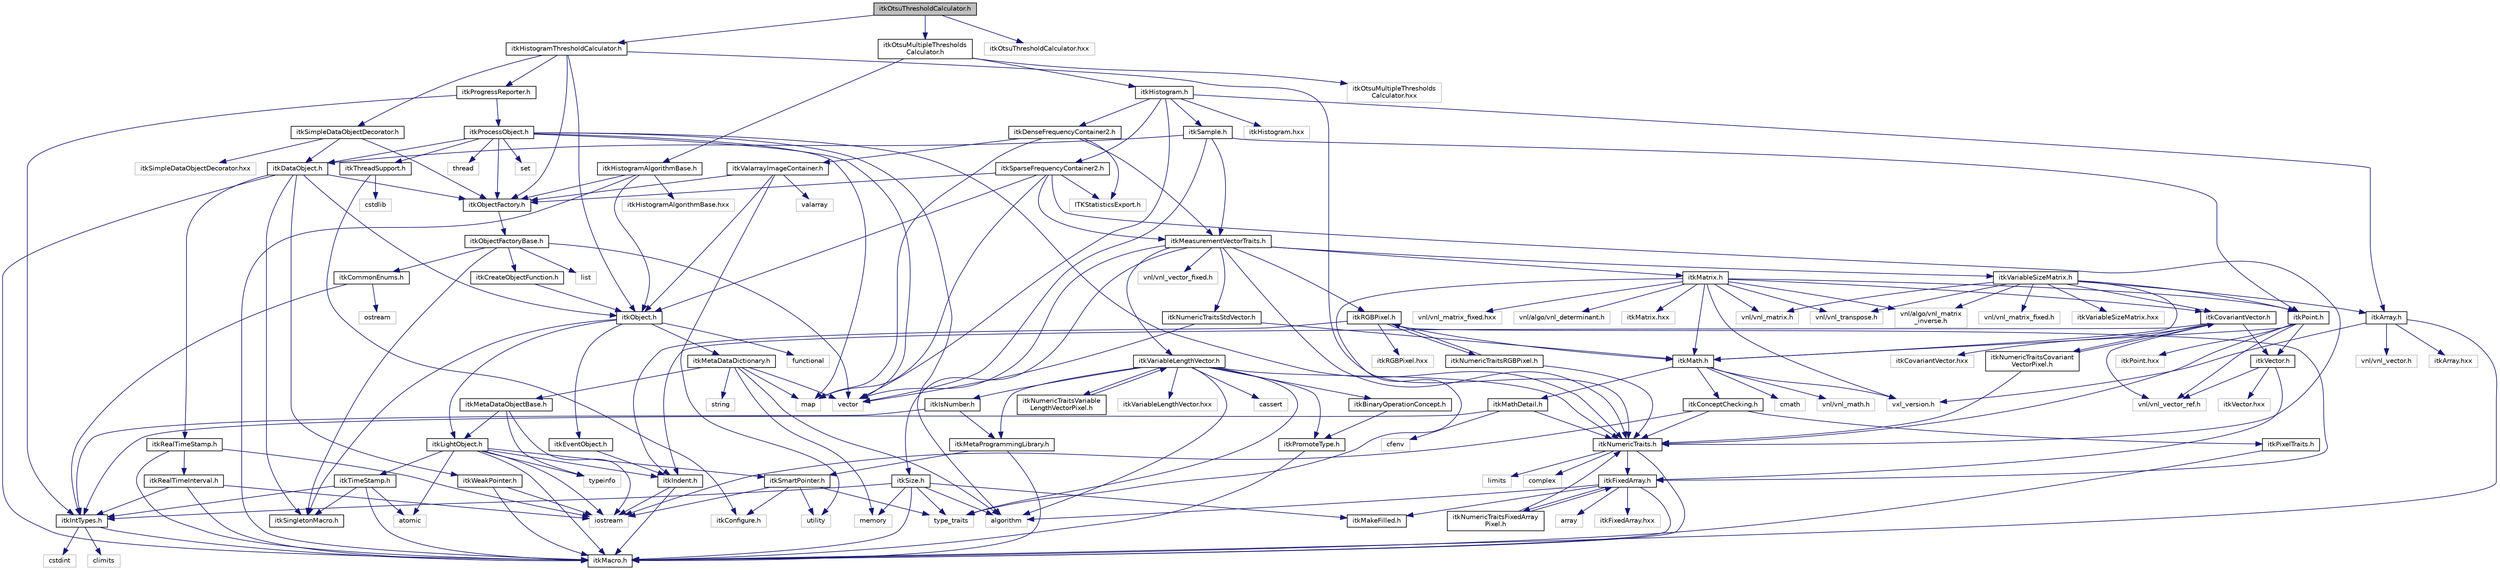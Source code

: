 digraph "itkOtsuThresholdCalculator.h"
{
 // LATEX_PDF_SIZE
  edge [fontname="Helvetica",fontsize="10",labelfontname="Helvetica",labelfontsize="10"];
  node [fontname="Helvetica",fontsize="10",shape=record];
  Node1 [label="itkOtsuThresholdCalculator.h",height=0.2,width=0.4,color="black", fillcolor="grey75", style="filled", fontcolor="black",tooltip=" "];
  Node1 -> Node2 [color="midnightblue",fontsize="10",style="solid",fontname="Helvetica"];
  Node2 [label="itkHistogramThresholdCalculator.h",height=0.2,width=0.4,color="black", fillcolor="white", style="filled",URL="$itkHistogramThresholdCalculator_8h.html",tooltip=" "];
  Node2 -> Node3 [color="midnightblue",fontsize="10",style="solid",fontname="Helvetica"];
  Node3 [label="itkObject.h",height=0.2,width=0.4,color="black", fillcolor="white", style="filled",URL="$itkObject_8h.html",tooltip=" "];
  Node3 -> Node4 [color="midnightblue",fontsize="10",style="solid",fontname="Helvetica"];
  Node4 [label="itkLightObject.h",height=0.2,width=0.4,color="black", fillcolor="white", style="filled",URL="$itkLightObject_8h.html",tooltip=" "];
  Node4 -> Node5 [color="midnightblue",fontsize="10",style="solid",fontname="Helvetica"];
  Node5 [label="itkMacro.h",height=0.2,width=0.4,color="black", fillcolor="white", style="filled",URL="$itkMacro_8h.html",tooltip=" "];
  Node4 -> Node6 [color="midnightblue",fontsize="10",style="solid",fontname="Helvetica"];
  Node6 [label="itkSmartPointer.h",height=0.2,width=0.4,color="black", fillcolor="white", style="filled",URL="$itkSmartPointer_8h.html",tooltip=" "];
  Node6 -> Node7 [color="midnightblue",fontsize="10",style="solid",fontname="Helvetica"];
  Node7 [label="iostream",height=0.2,width=0.4,color="grey75", fillcolor="white", style="filled",tooltip=" "];
  Node6 -> Node8 [color="midnightblue",fontsize="10",style="solid",fontname="Helvetica"];
  Node8 [label="utility",height=0.2,width=0.4,color="grey75", fillcolor="white", style="filled",tooltip=" "];
  Node6 -> Node9 [color="midnightblue",fontsize="10",style="solid",fontname="Helvetica"];
  Node9 [label="type_traits",height=0.2,width=0.4,color="grey75", fillcolor="white", style="filled",tooltip=" "];
  Node6 -> Node10 [color="midnightblue",fontsize="10",style="solid",fontname="Helvetica"];
  Node10 [label="itkConfigure.h",height=0.2,width=0.4,color="grey75", fillcolor="white", style="filled",tooltip=" "];
  Node4 -> Node11 [color="midnightblue",fontsize="10",style="solid",fontname="Helvetica"];
  Node11 [label="itkTimeStamp.h",height=0.2,width=0.4,color="black", fillcolor="white", style="filled",URL="$itkTimeStamp_8h.html",tooltip=" "];
  Node11 -> Node5 [color="midnightblue",fontsize="10",style="solid",fontname="Helvetica"];
  Node11 -> Node12 [color="midnightblue",fontsize="10",style="solid",fontname="Helvetica"];
  Node12 [label="itkIntTypes.h",height=0.2,width=0.4,color="black", fillcolor="white", style="filled",URL="$itkIntTypes_8h.html",tooltip=" "];
  Node12 -> Node5 [color="midnightblue",fontsize="10",style="solid",fontname="Helvetica"];
  Node12 -> Node13 [color="midnightblue",fontsize="10",style="solid",fontname="Helvetica"];
  Node13 [label="cstdint",height=0.2,width=0.4,color="grey75", fillcolor="white", style="filled",tooltip=" "];
  Node12 -> Node14 [color="midnightblue",fontsize="10",style="solid",fontname="Helvetica"];
  Node14 [label="climits",height=0.2,width=0.4,color="grey75", fillcolor="white", style="filled",tooltip=" "];
  Node11 -> Node15 [color="midnightblue",fontsize="10",style="solid",fontname="Helvetica"];
  Node15 [label="atomic",height=0.2,width=0.4,color="grey75", fillcolor="white", style="filled",tooltip=" "];
  Node11 -> Node16 [color="midnightblue",fontsize="10",style="solid",fontname="Helvetica"];
  Node16 [label="itkSingletonMacro.h",height=0.2,width=0.4,color="black", fillcolor="white", style="filled",URL="$itkSingletonMacro_8h.html",tooltip=" "];
  Node4 -> Node17 [color="midnightblue",fontsize="10",style="solid",fontname="Helvetica"];
  Node17 [label="itkIndent.h",height=0.2,width=0.4,color="black", fillcolor="white", style="filled",URL="$itkIndent_8h.html",tooltip=" "];
  Node17 -> Node5 [color="midnightblue",fontsize="10",style="solid",fontname="Helvetica"];
  Node17 -> Node7 [color="midnightblue",fontsize="10",style="solid",fontname="Helvetica"];
  Node4 -> Node15 [color="midnightblue",fontsize="10",style="solid",fontname="Helvetica"];
  Node4 -> Node7 [color="midnightblue",fontsize="10",style="solid",fontname="Helvetica"];
  Node4 -> Node18 [color="midnightblue",fontsize="10",style="solid",fontname="Helvetica"];
  Node18 [label="typeinfo",height=0.2,width=0.4,color="grey75", fillcolor="white", style="filled",tooltip=" "];
  Node3 -> Node19 [color="midnightblue",fontsize="10",style="solid",fontname="Helvetica"];
  Node19 [label="itkEventObject.h",height=0.2,width=0.4,color="black", fillcolor="white", style="filled",URL="$itkEventObject_8h.html",tooltip=" "];
  Node19 -> Node17 [color="midnightblue",fontsize="10",style="solid",fontname="Helvetica"];
  Node3 -> Node20 [color="midnightblue",fontsize="10",style="solid",fontname="Helvetica"];
  Node20 [label="itkMetaDataDictionary.h",height=0.2,width=0.4,color="black", fillcolor="white", style="filled",URL="$itkMetaDataDictionary_8h.html",tooltip=" "];
  Node20 -> Node21 [color="midnightblue",fontsize="10",style="solid",fontname="Helvetica"];
  Node21 [label="itkMetaDataObjectBase.h",height=0.2,width=0.4,color="black", fillcolor="white", style="filled",URL="$itkMetaDataObjectBase_8h.html",tooltip=" "];
  Node21 -> Node4 [color="midnightblue",fontsize="10",style="solid",fontname="Helvetica"];
  Node21 -> Node18 [color="midnightblue",fontsize="10",style="solid",fontname="Helvetica"];
  Node21 -> Node7 [color="midnightblue",fontsize="10",style="solid",fontname="Helvetica"];
  Node20 -> Node22 [color="midnightblue",fontsize="10",style="solid",fontname="Helvetica"];
  Node22 [label="algorithm",height=0.2,width=0.4,color="grey75", fillcolor="white", style="filled",tooltip=" "];
  Node20 -> Node23 [color="midnightblue",fontsize="10",style="solid",fontname="Helvetica"];
  Node23 [label="vector",height=0.2,width=0.4,color="grey75", fillcolor="white", style="filled",tooltip=" "];
  Node20 -> Node24 [color="midnightblue",fontsize="10",style="solid",fontname="Helvetica"];
  Node24 [label="map",height=0.2,width=0.4,color="grey75", fillcolor="white", style="filled",tooltip=" "];
  Node20 -> Node25 [color="midnightblue",fontsize="10",style="solid",fontname="Helvetica"];
  Node25 [label="string",height=0.2,width=0.4,color="grey75", fillcolor="white", style="filled",tooltip=" "];
  Node20 -> Node26 [color="midnightblue",fontsize="10",style="solid",fontname="Helvetica"];
  Node26 [label="memory",height=0.2,width=0.4,color="grey75", fillcolor="white", style="filled",tooltip=" "];
  Node3 -> Node16 [color="midnightblue",fontsize="10",style="solid",fontname="Helvetica"];
  Node3 -> Node27 [color="midnightblue",fontsize="10",style="solid",fontname="Helvetica"];
  Node27 [label="functional",height=0.2,width=0.4,color="grey75", fillcolor="white", style="filled",tooltip=" "];
  Node2 -> Node28 [color="midnightblue",fontsize="10",style="solid",fontname="Helvetica"];
  Node28 [label="itkObjectFactory.h",height=0.2,width=0.4,color="black", fillcolor="white", style="filled",URL="$itkObjectFactory_8h.html",tooltip=" "];
  Node28 -> Node29 [color="midnightblue",fontsize="10",style="solid",fontname="Helvetica"];
  Node29 [label="itkObjectFactoryBase.h",height=0.2,width=0.4,color="black", fillcolor="white", style="filled",URL="$itkObjectFactoryBase_8h.html",tooltip=" "];
  Node29 -> Node30 [color="midnightblue",fontsize="10",style="solid",fontname="Helvetica"];
  Node30 [label="itkCreateObjectFunction.h",height=0.2,width=0.4,color="black", fillcolor="white", style="filled",URL="$itkCreateObjectFunction_8h.html",tooltip=" "];
  Node30 -> Node3 [color="midnightblue",fontsize="10",style="solid",fontname="Helvetica"];
  Node29 -> Node16 [color="midnightblue",fontsize="10",style="solid",fontname="Helvetica"];
  Node29 -> Node31 [color="midnightblue",fontsize="10",style="solid",fontname="Helvetica"];
  Node31 [label="itkCommonEnums.h",height=0.2,width=0.4,color="black", fillcolor="white", style="filled",URL="$itkCommonEnums_8h.html",tooltip=" "];
  Node31 -> Node12 [color="midnightblue",fontsize="10",style="solid",fontname="Helvetica"];
  Node31 -> Node32 [color="midnightblue",fontsize="10",style="solid",fontname="Helvetica"];
  Node32 [label="ostream",height=0.2,width=0.4,color="grey75", fillcolor="white", style="filled",tooltip=" "];
  Node29 -> Node33 [color="midnightblue",fontsize="10",style="solid",fontname="Helvetica"];
  Node33 [label="list",height=0.2,width=0.4,color="grey75", fillcolor="white", style="filled",tooltip=" "];
  Node29 -> Node23 [color="midnightblue",fontsize="10",style="solid",fontname="Helvetica"];
  Node2 -> Node34 [color="midnightblue",fontsize="10",style="solid",fontname="Helvetica"];
  Node34 [label="itkNumericTraits.h",height=0.2,width=0.4,color="black", fillcolor="white", style="filled",URL="$itkNumericTraits_8h.html",tooltip=" "];
  Node34 -> Node5 [color="midnightblue",fontsize="10",style="solid",fontname="Helvetica"];
  Node34 -> Node35 [color="midnightblue",fontsize="10",style="solid",fontname="Helvetica"];
  Node35 [label="limits",height=0.2,width=0.4,color="grey75", fillcolor="white", style="filled",tooltip=" "];
  Node34 -> Node36 [color="midnightblue",fontsize="10",style="solid",fontname="Helvetica"];
  Node36 [label="complex",height=0.2,width=0.4,color="grey75", fillcolor="white", style="filled",tooltip=" "];
  Node34 -> Node37 [color="midnightblue",fontsize="10",style="solid",fontname="Helvetica"];
  Node37 [label="itkFixedArray.h",height=0.2,width=0.4,color="black", fillcolor="white", style="filled",URL="$itkFixedArray_8h.html",tooltip=" "];
  Node37 -> Node5 [color="midnightblue",fontsize="10",style="solid",fontname="Helvetica"];
  Node37 -> Node38 [color="midnightblue",fontsize="10",style="solid",fontname="Helvetica"];
  Node38 [label="itkMakeFilled.h",height=0.2,width=0.4,color="black", fillcolor="white", style="filled",URL="$itkMakeFilled_8h.html",tooltip=" "];
  Node37 -> Node22 [color="midnightblue",fontsize="10",style="solid",fontname="Helvetica"];
  Node37 -> Node39 [color="midnightblue",fontsize="10",style="solid",fontname="Helvetica"];
  Node39 [label="array",height=0.2,width=0.4,color="grey75", fillcolor="white", style="filled",tooltip=" "];
  Node37 -> Node40 [color="midnightblue",fontsize="10",style="solid",fontname="Helvetica"];
  Node40 [label="itkFixedArray.hxx",height=0.2,width=0.4,color="grey75", fillcolor="white", style="filled",tooltip=" "];
  Node37 -> Node41 [color="midnightblue",fontsize="10",style="solid",fontname="Helvetica"];
  Node41 [label="itkNumericTraitsFixedArray\lPixel.h",height=0.2,width=0.4,color="black", fillcolor="white", style="filled",URL="$itkNumericTraitsFixedArrayPixel_8h.html",tooltip=" "];
  Node41 -> Node34 [color="midnightblue",fontsize="10",style="solid",fontname="Helvetica"];
  Node41 -> Node37 [color="midnightblue",fontsize="10",style="solid",fontname="Helvetica"];
  Node2 -> Node42 [color="midnightblue",fontsize="10",style="solid",fontname="Helvetica"];
  Node42 [label="itkSimpleDataObjectDecorator.h",height=0.2,width=0.4,color="black", fillcolor="white", style="filled",URL="$itkSimpleDataObjectDecorator_8h.html",tooltip=" "];
  Node42 -> Node43 [color="midnightblue",fontsize="10",style="solid",fontname="Helvetica"];
  Node43 [label="itkDataObject.h",height=0.2,width=0.4,color="black", fillcolor="white", style="filled",URL="$itkDataObject_8h.html",tooltip=" "];
  Node43 -> Node3 [color="midnightblue",fontsize="10",style="solid",fontname="Helvetica"];
  Node43 -> Node5 [color="midnightblue",fontsize="10",style="solid",fontname="Helvetica"];
  Node43 -> Node16 [color="midnightblue",fontsize="10",style="solid",fontname="Helvetica"];
  Node43 -> Node44 [color="midnightblue",fontsize="10",style="solid",fontname="Helvetica"];
  Node44 [label="itkWeakPointer.h",height=0.2,width=0.4,color="black", fillcolor="white", style="filled",URL="$itkWeakPointer_8h.html",tooltip=" "];
  Node44 -> Node5 [color="midnightblue",fontsize="10",style="solid",fontname="Helvetica"];
  Node44 -> Node7 [color="midnightblue",fontsize="10",style="solid",fontname="Helvetica"];
  Node43 -> Node45 [color="midnightblue",fontsize="10",style="solid",fontname="Helvetica"];
  Node45 [label="itkRealTimeStamp.h",height=0.2,width=0.4,color="black", fillcolor="white", style="filled",URL="$itkRealTimeStamp_8h.html",tooltip=" "];
  Node45 -> Node46 [color="midnightblue",fontsize="10",style="solid",fontname="Helvetica"];
  Node46 [label="itkRealTimeInterval.h",height=0.2,width=0.4,color="black", fillcolor="white", style="filled",URL="$itkRealTimeInterval_8h.html",tooltip=" "];
  Node46 -> Node12 [color="midnightblue",fontsize="10",style="solid",fontname="Helvetica"];
  Node46 -> Node5 [color="midnightblue",fontsize="10",style="solid",fontname="Helvetica"];
  Node46 -> Node7 [color="midnightblue",fontsize="10",style="solid",fontname="Helvetica"];
  Node45 -> Node5 [color="midnightblue",fontsize="10",style="solid",fontname="Helvetica"];
  Node45 -> Node7 [color="midnightblue",fontsize="10",style="solid",fontname="Helvetica"];
  Node43 -> Node28 [color="midnightblue",fontsize="10",style="solid",fontname="Helvetica"];
  Node42 -> Node28 [color="midnightblue",fontsize="10",style="solid",fontname="Helvetica"];
  Node42 -> Node47 [color="midnightblue",fontsize="10",style="solid",fontname="Helvetica"];
  Node47 [label="itkSimpleDataObjectDecorator.hxx",height=0.2,width=0.4,color="grey75", fillcolor="white", style="filled",tooltip=" "];
  Node2 -> Node48 [color="midnightblue",fontsize="10",style="solid",fontname="Helvetica"];
  Node48 [label="itkProgressReporter.h",height=0.2,width=0.4,color="black", fillcolor="white", style="filled",URL="$itkProgressReporter_8h.html",tooltip=" "];
  Node48 -> Node12 [color="midnightblue",fontsize="10",style="solid",fontname="Helvetica"];
  Node48 -> Node49 [color="midnightblue",fontsize="10",style="solid",fontname="Helvetica"];
  Node49 [label="itkProcessObject.h",height=0.2,width=0.4,color="black", fillcolor="white", style="filled",URL="$itkProcessObject_8h.html",tooltip=" "];
  Node49 -> Node43 [color="midnightblue",fontsize="10",style="solid",fontname="Helvetica"];
  Node49 -> Node28 [color="midnightblue",fontsize="10",style="solid",fontname="Helvetica"];
  Node49 -> Node34 [color="midnightblue",fontsize="10",style="solid",fontname="Helvetica"];
  Node49 -> Node50 [color="midnightblue",fontsize="10",style="solid",fontname="Helvetica"];
  Node50 [label="itkThreadSupport.h",height=0.2,width=0.4,color="black", fillcolor="white", style="filled",URL="$itkThreadSupport_8h.html",tooltip=" "];
  Node50 -> Node51 [color="midnightblue",fontsize="10",style="solid",fontname="Helvetica"];
  Node51 [label="cstdlib",height=0.2,width=0.4,color="grey75", fillcolor="white", style="filled",tooltip=" "];
  Node50 -> Node10 [color="midnightblue",fontsize="10",style="solid",fontname="Helvetica"];
  Node49 -> Node23 [color="midnightblue",fontsize="10",style="solid",fontname="Helvetica"];
  Node49 -> Node24 [color="midnightblue",fontsize="10",style="solid",fontname="Helvetica"];
  Node49 -> Node52 [color="midnightblue",fontsize="10",style="solid",fontname="Helvetica"];
  Node52 [label="set",height=0.2,width=0.4,color="grey75", fillcolor="white", style="filled",tooltip=" "];
  Node49 -> Node22 [color="midnightblue",fontsize="10",style="solid",fontname="Helvetica"];
  Node49 -> Node53 [color="midnightblue",fontsize="10",style="solid",fontname="Helvetica"];
  Node53 [label="thread",height=0.2,width=0.4,color="grey75", fillcolor="white", style="filled",tooltip=" "];
  Node1 -> Node54 [color="midnightblue",fontsize="10",style="solid",fontname="Helvetica"];
  Node54 [label="itkOtsuMultipleThresholds\lCalculator.h",height=0.2,width=0.4,color="black", fillcolor="white", style="filled",URL="$itkOtsuMultipleThresholdsCalculator_8h.html",tooltip=" "];
  Node54 -> Node55 [color="midnightblue",fontsize="10",style="solid",fontname="Helvetica"];
  Node55 [label="itkHistogramAlgorithmBase.h",height=0.2,width=0.4,color="black", fillcolor="white", style="filled",URL="$itkHistogramAlgorithmBase_8h.html",tooltip=" "];
  Node55 -> Node5 [color="midnightblue",fontsize="10",style="solid",fontname="Helvetica"];
  Node55 -> Node28 [color="midnightblue",fontsize="10",style="solid",fontname="Helvetica"];
  Node55 -> Node3 [color="midnightblue",fontsize="10",style="solid",fontname="Helvetica"];
  Node55 -> Node56 [color="midnightblue",fontsize="10",style="solid",fontname="Helvetica"];
  Node56 [label="itkHistogramAlgorithmBase.hxx",height=0.2,width=0.4,color="grey75", fillcolor="white", style="filled",tooltip=" "];
  Node54 -> Node57 [color="midnightblue",fontsize="10",style="solid",fontname="Helvetica"];
  Node57 [label="itkHistogram.h",height=0.2,width=0.4,color="black", fillcolor="white", style="filled",URL="$itkHistogram_8h.html",tooltip=" "];
  Node57 -> Node23 [color="midnightblue",fontsize="10",style="solid",fontname="Helvetica"];
  Node57 -> Node58 [color="midnightblue",fontsize="10",style="solid",fontname="Helvetica"];
  Node58 [label="itkArray.h",height=0.2,width=0.4,color="black", fillcolor="white", style="filled",URL="$itkArray_8h.html",tooltip=" "];
  Node58 -> Node5 [color="midnightblue",fontsize="10",style="solid",fontname="Helvetica"];
  Node58 -> Node59 [color="midnightblue",fontsize="10",style="solid",fontname="Helvetica"];
  Node59 [label="vxl_version.h",height=0.2,width=0.4,color="grey75", fillcolor="white", style="filled",tooltip=" "];
  Node58 -> Node60 [color="midnightblue",fontsize="10",style="solid",fontname="Helvetica"];
  Node60 [label="vnl/vnl_vector.h",height=0.2,width=0.4,color="grey75", fillcolor="white", style="filled",tooltip=" "];
  Node58 -> Node61 [color="midnightblue",fontsize="10",style="solid",fontname="Helvetica"];
  Node61 [label="itkArray.hxx",height=0.2,width=0.4,color="grey75", fillcolor="white", style="filled",tooltip=" "];
  Node57 -> Node62 [color="midnightblue",fontsize="10",style="solid",fontname="Helvetica"];
  Node62 [label="itkSample.h",height=0.2,width=0.4,color="black", fillcolor="white", style="filled",URL="$itkSample_8h.html",tooltip=" "];
  Node62 -> Node63 [color="midnightblue",fontsize="10",style="solid",fontname="Helvetica"];
  Node63 [label="itkPoint.h",height=0.2,width=0.4,color="black", fillcolor="white", style="filled",URL="$itkPoint_8h.html",tooltip=" "];
  Node63 -> Node34 [color="midnightblue",fontsize="10",style="solid",fontname="Helvetica"];
  Node63 -> Node64 [color="midnightblue",fontsize="10",style="solid",fontname="Helvetica"];
  Node64 [label="itkVector.h",height=0.2,width=0.4,color="black", fillcolor="white", style="filled",URL="$itkVector_8h.html",tooltip=" "];
  Node64 -> Node37 [color="midnightblue",fontsize="10",style="solid",fontname="Helvetica"];
  Node64 -> Node65 [color="midnightblue",fontsize="10",style="solid",fontname="Helvetica"];
  Node65 [label="vnl/vnl_vector_ref.h",height=0.2,width=0.4,color="grey75", fillcolor="white", style="filled",tooltip=" "];
  Node64 -> Node66 [color="midnightblue",fontsize="10",style="solid",fontname="Helvetica"];
  Node66 [label="itkVector.hxx",height=0.2,width=0.4,color="grey75", fillcolor="white", style="filled",tooltip=" "];
  Node63 -> Node65 [color="midnightblue",fontsize="10",style="solid",fontname="Helvetica"];
  Node63 -> Node67 [color="midnightblue",fontsize="10",style="solid",fontname="Helvetica"];
  Node67 [label="itkMath.h",height=0.2,width=0.4,color="black", fillcolor="white", style="filled",URL="$itkMath_8h.html",tooltip=" "];
  Node67 -> Node68 [color="midnightblue",fontsize="10",style="solid",fontname="Helvetica"];
  Node68 [label="cmath",height=0.2,width=0.4,color="grey75", fillcolor="white", style="filled",tooltip=" "];
  Node67 -> Node69 [color="midnightblue",fontsize="10",style="solid",fontname="Helvetica"];
  Node69 [label="itkMathDetail.h",height=0.2,width=0.4,color="black", fillcolor="white", style="filled",URL="$itkMathDetail_8h.html",tooltip=" "];
  Node69 -> Node12 [color="midnightblue",fontsize="10",style="solid",fontname="Helvetica"];
  Node69 -> Node34 [color="midnightblue",fontsize="10",style="solid",fontname="Helvetica"];
  Node69 -> Node70 [color="midnightblue",fontsize="10",style="solid",fontname="Helvetica"];
  Node70 [label="cfenv",height=0.2,width=0.4,color="grey75", fillcolor="white", style="filled",tooltip=" "];
  Node67 -> Node71 [color="midnightblue",fontsize="10",style="solid",fontname="Helvetica"];
  Node71 [label="itkConceptChecking.h",height=0.2,width=0.4,color="black", fillcolor="white", style="filled",URL="$itkConceptChecking_8h.html",tooltip=" "];
  Node71 -> Node72 [color="midnightblue",fontsize="10",style="solid",fontname="Helvetica"];
  Node72 [label="itkPixelTraits.h",height=0.2,width=0.4,color="black", fillcolor="white", style="filled",URL="$itkPixelTraits_8h.html",tooltip=" "];
  Node72 -> Node5 [color="midnightblue",fontsize="10",style="solid",fontname="Helvetica"];
  Node71 -> Node34 [color="midnightblue",fontsize="10",style="solid",fontname="Helvetica"];
  Node71 -> Node7 [color="midnightblue",fontsize="10",style="solid",fontname="Helvetica"];
  Node67 -> Node73 [color="midnightblue",fontsize="10",style="solid",fontname="Helvetica"];
  Node73 [label="vnl/vnl_math.h",height=0.2,width=0.4,color="grey75", fillcolor="white", style="filled",tooltip=" "];
  Node67 -> Node59 [color="midnightblue",fontsize="10",style="solid",fontname="Helvetica"];
  Node63 -> Node74 [color="midnightblue",fontsize="10",style="solid",fontname="Helvetica"];
  Node74 [label="itkPoint.hxx",height=0.2,width=0.4,color="grey75", fillcolor="white", style="filled",tooltip=" "];
  Node62 -> Node43 [color="midnightblue",fontsize="10",style="solid",fontname="Helvetica"];
  Node62 -> Node75 [color="midnightblue",fontsize="10",style="solid",fontname="Helvetica"];
  Node75 [label="itkMeasurementVectorTraits.h",height=0.2,width=0.4,color="black", fillcolor="white", style="filled",URL="$itkMeasurementVectorTraits_8h.html",tooltip=" "];
  Node75 -> Node76 [color="midnightblue",fontsize="10",style="solid",fontname="Helvetica"];
  Node76 [label="itkVariableLengthVector.h",height=0.2,width=0.4,color="black", fillcolor="white", style="filled",URL="$itkVariableLengthVector_8h.html",tooltip=" "];
  Node76 -> Node77 [color="midnightblue",fontsize="10",style="solid",fontname="Helvetica"];
  Node77 [label="cassert",height=0.2,width=0.4,color="grey75", fillcolor="white", style="filled",tooltip=" "];
  Node76 -> Node22 [color="midnightblue",fontsize="10",style="solid",fontname="Helvetica"];
  Node76 -> Node9 [color="midnightblue",fontsize="10",style="solid",fontname="Helvetica"];
  Node76 -> Node34 [color="midnightblue",fontsize="10",style="solid",fontname="Helvetica"];
  Node76 -> Node78 [color="midnightblue",fontsize="10",style="solid",fontname="Helvetica"];
  Node78 [label="itkMetaProgrammingLibrary.h",height=0.2,width=0.4,color="black", fillcolor="white", style="filled",URL="$itkMetaProgrammingLibrary_8h.html",tooltip=" "];
  Node78 -> Node5 [color="midnightblue",fontsize="10",style="solid",fontname="Helvetica"];
  Node78 -> Node6 [color="midnightblue",fontsize="10",style="solid",fontname="Helvetica"];
  Node76 -> Node79 [color="midnightblue",fontsize="10",style="solid",fontname="Helvetica"];
  Node79 [label="itkIsNumber.h",height=0.2,width=0.4,color="black", fillcolor="white", style="filled",URL="$itkIsNumber_8h.html",tooltip=" "];
  Node79 -> Node78 [color="midnightblue",fontsize="10",style="solid",fontname="Helvetica"];
  Node79 -> Node12 [color="midnightblue",fontsize="10",style="solid",fontname="Helvetica"];
  Node76 -> Node80 [color="midnightblue",fontsize="10",style="solid",fontname="Helvetica"];
  Node80 [label="itkPromoteType.h",height=0.2,width=0.4,color="black", fillcolor="white", style="filled",URL="$itkPromoteType_8h.html",tooltip=" "];
  Node80 -> Node5 [color="midnightblue",fontsize="10",style="solid",fontname="Helvetica"];
  Node76 -> Node81 [color="midnightblue",fontsize="10",style="solid",fontname="Helvetica"];
  Node81 [label="itkBinaryOperationConcept.h",height=0.2,width=0.4,color="black", fillcolor="white", style="filled",URL="$itkBinaryOperationConcept_8h.html",tooltip=" "];
  Node81 -> Node80 [color="midnightblue",fontsize="10",style="solid",fontname="Helvetica"];
  Node76 -> Node82 [color="midnightblue",fontsize="10",style="solid",fontname="Helvetica"];
  Node82 [label="itkNumericTraitsVariable\lLengthVectorPixel.h",height=0.2,width=0.4,color="black", fillcolor="white", style="filled",URL="$itkNumericTraitsVariableLengthVectorPixel_8h.html",tooltip=" "];
  Node82 -> Node76 [color="midnightblue",fontsize="10",style="solid",fontname="Helvetica"];
  Node76 -> Node83 [color="midnightblue",fontsize="10",style="solid",fontname="Helvetica"];
  Node83 [label="itkVariableLengthVector.hxx",height=0.2,width=0.4,color="grey75", fillcolor="white", style="filled",tooltip=" "];
  Node75 -> Node84 [color="midnightblue",fontsize="10",style="solid",fontname="Helvetica"];
  Node84 [label="vnl/vnl_vector_fixed.h",height=0.2,width=0.4,color="grey75", fillcolor="white", style="filled",tooltip=" "];
  Node75 -> Node85 [color="midnightblue",fontsize="10",style="solid",fontname="Helvetica"];
  Node85 [label="itkRGBPixel.h",height=0.2,width=0.4,color="black", fillcolor="white", style="filled",URL="$itkRGBPixel_8h.html",tooltip=" "];
  Node85 -> Node17 [color="midnightblue",fontsize="10",style="solid",fontname="Helvetica"];
  Node85 -> Node37 [color="midnightblue",fontsize="10",style="solid",fontname="Helvetica"];
  Node85 -> Node67 [color="midnightblue",fontsize="10",style="solid",fontname="Helvetica"];
  Node85 -> Node86 [color="midnightblue",fontsize="10",style="solid",fontname="Helvetica"];
  Node86 [label="itkNumericTraitsRGBPixel.h",height=0.2,width=0.4,color="black", fillcolor="white", style="filled",URL="$itkNumericTraitsRGBPixel_8h.html",tooltip=" "];
  Node86 -> Node34 [color="midnightblue",fontsize="10",style="solid",fontname="Helvetica"];
  Node86 -> Node85 [color="midnightblue",fontsize="10",style="solid",fontname="Helvetica"];
  Node85 -> Node87 [color="midnightblue",fontsize="10",style="solid",fontname="Helvetica"];
  Node87 [label="itkRGBPixel.hxx",height=0.2,width=0.4,color="grey75", fillcolor="white", style="filled",tooltip=" "];
  Node75 -> Node88 [color="midnightblue",fontsize="10",style="solid",fontname="Helvetica"];
  Node88 [label="itkMatrix.h",height=0.2,width=0.4,color="black", fillcolor="white", style="filled",URL="$itkMatrix_8h.html",tooltip=" "];
  Node88 -> Node63 [color="midnightblue",fontsize="10",style="solid",fontname="Helvetica"];
  Node88 -> Node89 [color="midnightblue",fontsize="10",style="solid",fontname="Helvetica"];
  Node89 [label="itkCovariantVector.h",height=0.2,width=0.4,color="black", fillcolor="white", style="filled",URL="$itkCovariantVector_8h.html",tooltip=" "];
  Node89 -> Node17 [color="midnightblue",fontsize="10",style="solid",fontname="Helvetica"];
  Node89 -> Node64 [color="midnightblue",fontsize="10",style="solid",fontname="Helvetica"];
  Node89 -> Node65 [color="midnightblue",fontsize="10",style="solid",fontname="Helvetica"];
  Node89 -> Node90 [color="midnightblue",fontsize="10",style="solid",fontname="Helvetica"];
  Node90 [label="itkNumericTraitsCovariant\lVectorPixel.h",height=0.2,width=0.4,color="black", fillcolor="white", style="filled",URL="$itkNumericTraitsCovariantVectorPixel_8h.html",tooltip=" "];
  Node90 -> Node34 [color="midnightblue",fontsize="10",style="solid",fontname="Helvetica"];
  Node90 -> Node89 [color="midnightblue",fontsize="10",style="solid",fontname="Helvetica"];
  Node89 -> Node91 [color="midnightblue",fontsize="10",style="solid",fontname="Helvetica"];
  Node91 [label="itkCovariantVector.hxx",height=0.2,width=0.4,color="grey75", fillcolor="white", style="filled",tooltip=" "];
  Node88 -> Node59 [color="midnightblue",fontsize="10",style="solid",fontname="Helvetica"];
  Node88 -> Node92 [color="midnightblue",fontsize="10",style="solid",fontname="Helvetica"];
  Node92 [label="vnl/vnl_matrix_fixed.hxx",height=0.2,width=0.4,color="grey75", fillcolor="white", style="filled",tooltip=" "];
  Node88 -> Node93 [color="midnightblue",fontsize="10",style="solid",fontname="Helvetica"];
  Node93 [label="vnl/vnl_transpose.h",height=0.2,width=0.4,color="grey75", fillcolor="white", style="filled",tooltip=" "];
  Node88 -> Node94 [color="midnightblue",fontsize="10",style="solid",fontname="Helvetica"];
  Node94 [label="vnl/algo/vnl_matrix\l_inverse.h",height=0.2,width=0.4,color="grey75", fillcolor="white", style="filled",tooltip=" "];
  Node88 -> Node95 [color="midnightblue",fontsize="10",style="solid",fontname="Helvetica"];
  Node95 [label="vnl/vnl_matrix.h",height=0.2,width=0.4,color="grey75", fillcolor="white", style="filled",tooltip=" "];
  Node88 -> Node96 [color="midnightblue",fontsize="10",style="solid",fontname="Helvetica"];
  Node96 [label="vnl/algo/vnl_determinant.h",height=0.2,width=0.4,color="grey75", fillcolor="white", style="filled",tooltip=" "];
  Node88 -> Node67 [color="midnightblue",fontsize="10",style="solid",fontname="Helvetica"];
  Node88 -> Node9 [color="midnightblue",fontsize="10",style="solid",fontname="Helvetica"];
  Node88 -> Node97 [color="midnightblue",fontsize="10",style="solid",fontname="Helvetica"];
  Node97 [label="itkMatrix.hxx",height=0.2,width=0.4,color="grey75", fillcolor="white", style="filled",tooltip=" "];
  Node75 -> Node98 [color="midnightblue",fontsize="10",style="solid",fontname="Helvetica"];
  Node98 [label="itkVariableSizeMatrix.h",height=0.2,width=0.4,color="black", fillcolor="white", style="filled",URL="$itkVariableSizeMatrix_8h.html",tooltip=" "];
  Node98 -> Node63 [color="midnightblue",fontsize="10",style="solid",fontname="Helvetica"];
  Node98 -> Node89 [color="midnightblue",fontsize="10",style="solid",fontname="Helvetica"];
  Node98 -> Node99 [color="midnightblue",fontsize="10",style="solid",fontname="Helvetica"];
  Node99 [label="vnl/vnl_matrix_fixed.h",height=0.2,width=0.4,color="grey75", fillcolor="white", style="filled",tooltip=" "];
  Node98 -> Node94 [color="midnightblue",fontsize="10",style="solid",fontname="Helvetica"];
  Node98 -> Node93 [color="midnightblue",fontsize="10",style="solid",fontname="Helvetica"];
  Node98 -> Node95 [color="midnightblue",fontsize="10",style="solid",fontname="Helvetica"];
  Node98 -> Node58 [color="midnightblue",fontsize="10",style="solid",fontname="Helvetica"];
  Node98 -> Node67 [color="midnightblue",fontsize="10",style="solid",fontname="Helvetica"];
  Node98 -> Node100 [color="midnightblue",fontsize="10",style="solid",fontname="Helvetica"];
  Node100 [label="itkVariableSizeMatrix.hxx",height=0.2,width=0.4,color="grey75", fillcolor="white", style="filled",tooltip=" "];
  Node75 -> Node34 [color="midnightblue",fontsize="10",style="solid",fontname="Helvetica"];
  Node75 -> Node101 [color="midnightblue",fontsize="10",style="solid",fontname="Helvetica"];
  Node101 [label="itkNumericTraitsStdVector.h",height=0.2,width=0.4,color="black", fillcolor="white", style="filled",URL="$itkNumericTraitsStdVector_8h.html",tooltip=" "];
  Node101 -> Node67 [color="midnightblue",fontsize="10",style="solid",fontname="Helvetica"];
  Node101 -> Node23 [color="midnightblue",fontsize="10",style="solid",fontname="Helvetica"];
  Node75 -> Node102 [color="midnightblue",fontsize="10",style="solid",fontname="Helvetica"];
  Node102 [label="itkSize.h",height=0.2,width=0.4,color="black", fillcolor="white", style="filled",URL="$itkSize_8h.html",tooltip=" "];
  Node102 -> Node12 [color="midnightblue",fontsize="10",style="solid",fontname="Helvetica"];
  Node102 -> Node5 [color="midnightblue",fontsize="10",style="solid",fontname="Helvetica"];
  Node102 -> Node38 [color="midnightblue",fontsize="10",style="solid",fontname="Helvetica"];
  Node102 -> Node22 [color="midnightblue",fontsize="10",style="solid",fontname="Helvetica"];
  Node102 -> Node9 [color="midnightblue",fontsize="10",style="solid",fontname="Helvetica"];
  Node102 -> Node26 [color="midnightblue",fontsize="10",style="solid",fontname="Helvetica"];
  Node75 -> Node23 [color="midnightblue",fontsize="10",style="solid",fontname="Helvetica"];
  Node62 -> Node23 [color="midnightblue",fontsize="10",style="solid",fontname="Helvetica"];
  Node57 -> Node103 [color="midnightblue",fontsize="10",style="solid",fontname="Helvetica"];
  Node103 [label="itkDenseFrequencyContainer2.h",height=0.2,width=0.4,color="black", fillcolor="white", style="filled",URL="$itkDenseFrequencyContainer2_8h.html",tooltip=" "];
  Node103 -> Node24 [color="midnightblue",fontsize="10",style="solid",fontname="Helvetica"];
  Node103 -> Node104 [color="midnightblue",fontsize="10",style="solid",fontname="Helvetica"];
  Node104 [label="itkValarrayImageContainer.h",height=0.2,width=0.4,color="black", fillcolor="white", style="filled",URL="$itkValarrayImageContainer_8h.html",tooltip=" "];
  Node104 -> Node3 [color="midnightblue",fontsize="10",style="solid",fontname="Helvetica"];
  Node104 -> Node28 [color="midnightblue",fontsize="10",style="solid",fontname="Helvetica"];
  Node104 -> Node8 [color="midnightblue",fontsize="10",style="solid",fontname="Helvetica"];
  Node104 -> Node105 [color="midnightblue",fontsize="10",style="solid",fontname="Helvetica"];
  Node105 [label="valarray",height=0.2,width=0.4,color="grey75", fillcolor="white", style="filled",tooltip=" "];
  Node103 -> Node75 [color="midnightblue",fontsize="10",style="solid",fontname="Helvetica"];
  Node103 -> Node106 [color="midnightblue",fontsize="10",style="solid",fontname="Helvetica"];
  Node106 [label="ITKStatisticsExport.h",height=0.2,width=0.4,color="grey75", fillcolor="white", style="filled",tooltip=" "];
  Node57 -> Node107 [color="midnightblue",fontsize="10",style="solid",fontname="Helvetica"];
  Node107 [label="itkSparseFrequencyContainer2.h",height=0.2,width=0.4,color="black", fillcolor="white", style="filled",URL="$itkSparseFrequencyContainer2_8h.html",tooltip=" "];
  Node107 -> Node24 [color="midnightblue",fontsize="10",style="solid",fontname="Helvetica"];
  Node107 -> Node28 [color="midnightblue",fontsize="10",style="solid",fontname="Helvetica"];
  Node107 -> Node3 [color="midnightblue",fontsize="10",style="solid",fontname="Helvetica"];
  Node107 -> Node34 [color="midnightblue",fontsize="10",style="solid",fontname="Helvetica"];
  Node107 -> Node75 [color="midnightblue",fontsize="10",style="solid",fontname="Helvetica"];
  Node107 -> Node106 [color="midnightblue",fontsize="10",style="solid",fontname="Helvetica"];
  Node57 -> Node108 [color="midnightblue",fontsize="10",style="solid",fontname="Helvetica"];
  Node108 [label="itkHistogram.hxx",height=0.2,width=0.4,color="grey75", fillcolor="white", style="filled",tooltip=" "];
  Node54 -> Node109 [color="midnightblue",fontsize="10",style="solid",fontname="Helvetica"];
  Node109 [label="itkOtsuMultipleThresholds\lCalculator.hxx",height=0.2,width=0.4,color="grey75", fillcolor="white", style="filled",tooltip=" "];
  Node1 -> Node110 [color="midnightblue",fontsize="10",style="solid",fontname="Helvetica"];
  Node110 [label="itkOtsuThresholdCalculator.hxx",height=0.2,width=0.4,color="grey75", fillcolor="white", style="filled",tooltip=" "];
}
